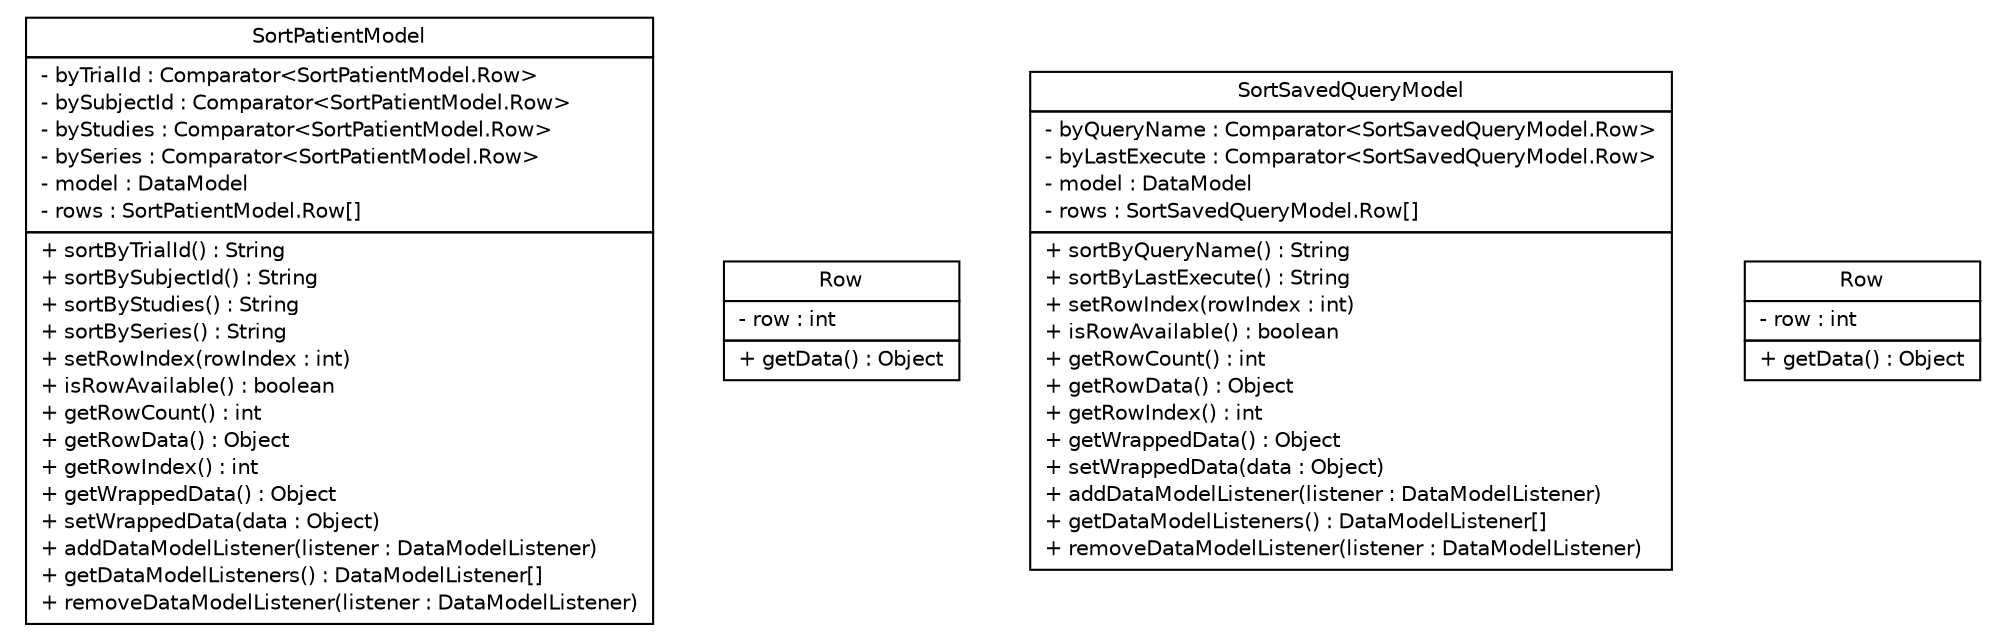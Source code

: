 #!/usr/local/bin/dot
#
# Class diagram 
# Generated by UmlGraph version 4.8 (http://www.spinellis.gr/sw/umlgraph)
#

digraph G {
	edge [fontname="Helvetica",fontsize=10,labelfontname="Helvetica",labelfontsize=10];
	node [fontname="Helvetica",fontsize=10,shape=plaintext];
	// gov.nih.nci.ncia.datamodel.SortPatientModel
	c1071 [label=<<table border="0" cellborder="1" cellspacing="0" cellpadding="2" port="p" href="./SortPatientModel.html">
		<tr><td><table border="0" cellspacing="0" cellpadding="1">
			<tr><td> SortPatientModel </td></tr>
		</table></td></tr>
		<tr><td><table border="0" cellspacing="0" cellpadding="1">
			<tr><td align="left"> - byTrialId : Comparator&lt;SortPatientModel.Row&gt; </td></tr>
			<tr><td align="left"> - bySubjectId : Comparator&lt;SortPatientModel.Row&gt; </td></tr>
			<tr><td align="left"> - byStudies : Comparator&lt;SortPatientModel.Row&gt; </td></tr>
			<tr><td align="left"> - bySeries : Comparator&lt;SortPatientModel.Row&gt; </td></tr>
			<tr><td align="left"> - model : DataModel </td></tr>
			<tr><td align="left"> - rows : SortPatientModel.Row[] </td></tr>
		</table></td></tr>
		<tr><td><table border="0" cellspacing="0" cellpadding="1">
			<tr><td align="left"> + sortByTrialId() : String </td></tr>
			<tr><td align="left"> + sortBySubjectId() : String </td></tr>
			<tr><td align="left"> + sortByStudies() : String </td></tr>
			<tr><td align="left"> + sortBySeries() : String </td></tr>
			<tr><td align="left"> + setRowIndex(rowIndex : int) </td></tr>
			<tr><td align="left"> + isRowAvailable() : boolean </td></tr>
			<tr><td align="left"> + getRowCount() : int </td></tr>
			<tr><td align="left"> + getRowData() : Object </td></tr>
			<tr><td align="left"> + getRowIndex() : int </td></tr>
			<tr><td align="left"> + getWrappedData() : Object </td></tr>
			<tr><td align="left"> + setWrappedData(data : Object) </td></tr>
			<tr><td align="left"> + addDataModelListener(listener : DataModelListener) </td></tr>
			<tr><td align="left"> + getDataModelListeners() : DataModelListener[] </td></tr>
			<tr><td align="left"> + removeDataModelListener(listener : DataModelListener) </td></tr>
		</table></td></tr>
		</table>>, fontname="Helvetica", fontcolor="black", fontsize=10.0];
	// gov.nih.nci.ncia.datamodel.SortPatientModel.Row
	c1072 [label=<<table border="0" cellborder="1" cellspacing="0" cellpadding="2" port="p" href="./SortPatientModel.Row.html">
		<tr><td><table border="0" cellspacing="0" cellpadding="1">
			<tr><td> Row </td></tr>
		</table></td></tr>
		<tr><td><table border="0" cellspacing="0" cellpadding="1">
			<tr><td align="left"> - row : int </td></tr>
		</table></td></tr>
		<tr><td><table border="0" cellspacing="0" cellpadding="1">
			<tr><td align="left"> + getData() : Object </td></tr>
		</table></td></tr>
		</table>>, fontname="Helvetica", fontcolor="black", fontsize=10.0];
	// gov.nih.nci.ncia.datamodel.SortSavedQueryModel
	c1073 [label=<<table border="0" cellborder="1" cellspacing="0" cellpadding="2" port="p" href="./SortSavedQueryModel.html">
		<tr><td><table border="0" cellspacing="0" cellpadding="1">
			<tr><td> SortSavedQueryModel </td></tr>
		</table></td></tr>
		<tr><td><table border="0" cellspacing="0" cellpadding="1">
			<tr><td align="left"> - byQueryName : Comparator&lt;SortSavedQueryModel.Row&gt; </td></tr>
			<tr><td align="left"> - byLastExecute : Comparator&lt;SortSavedQueryModel.Row&gt; </td></tr>
			<tr><td align="left"> - model : DataModel </td></tr>
			<tr><td align="left"> - rows : SortSavedQueryModel.Row[] </td></tr>
		</table></td></tr>
		<tr><td><table border="0" cellspacing="0" cellpadding="1">
			<tr><td align="left"> + sortByQueryName() : String </td></tr>
			<tr><td align="left"> + sortByLastExecute() : String </td></tr>
			<tr><td align="left"> + setRowIndex(rowIndex : int) </td></tr>
			<tr><td align="left"> + isRowAvailable() : boolean </td></tr>
			<tr><td align="left"> + getRowCount() : int </td></tr>
			<tr><td align="left"> + getRowData() : Object </td></tr>
			<tr><td align="left"> + getRowIndex() : int </td></tr>
			<tr><td align="left"> + getWrappedData() : Object </td></tr>
			<tr><td align="left"> + setWrappedData(data : Object) </td></tr>
			<tr><td align="left"> + addDataModelListener(listener : DataModelListener) </td></tr>
			<tr><td align="left"> + getDataModelListeners() : DataModelListener[] </td></tr>
			<tr><td align="left"> + removeDataModelListener(listener : DataModelListener) </td></tr>
		</table></td></tr>
		</table>>, fontname="Helvetica", fontcolor="black", fontsize=10.0];
	// gov.nih.nci.ncia.datamodel.SortSavedQueryModel.Row
	c1074 [label=<<table border="0" cellborder="1" cellspacing="0" cellpadding="2" port="p" href="./SortSavedQueryModel.Row.html">
		<tr><td><table border="0" cellspacing="0" cellpadding="1">
			<tr><td> Row </td></tr>
		</table></td></tr>
		<tr><td><table border="0" cellspacing="0" cellpadding="1">
			<tr><td align="left"> - row : int </td></tr>
		</table></td></tr>
		<tr><td><table border="0" cellspacing="0" cellpadding="1">
			<tr><td align="left"> + getData() : Object </td></tr>
		</table></td></tr>
		</table>>, fontname="Helvetica", fontcolor="black", fontsize=10.0];
}


